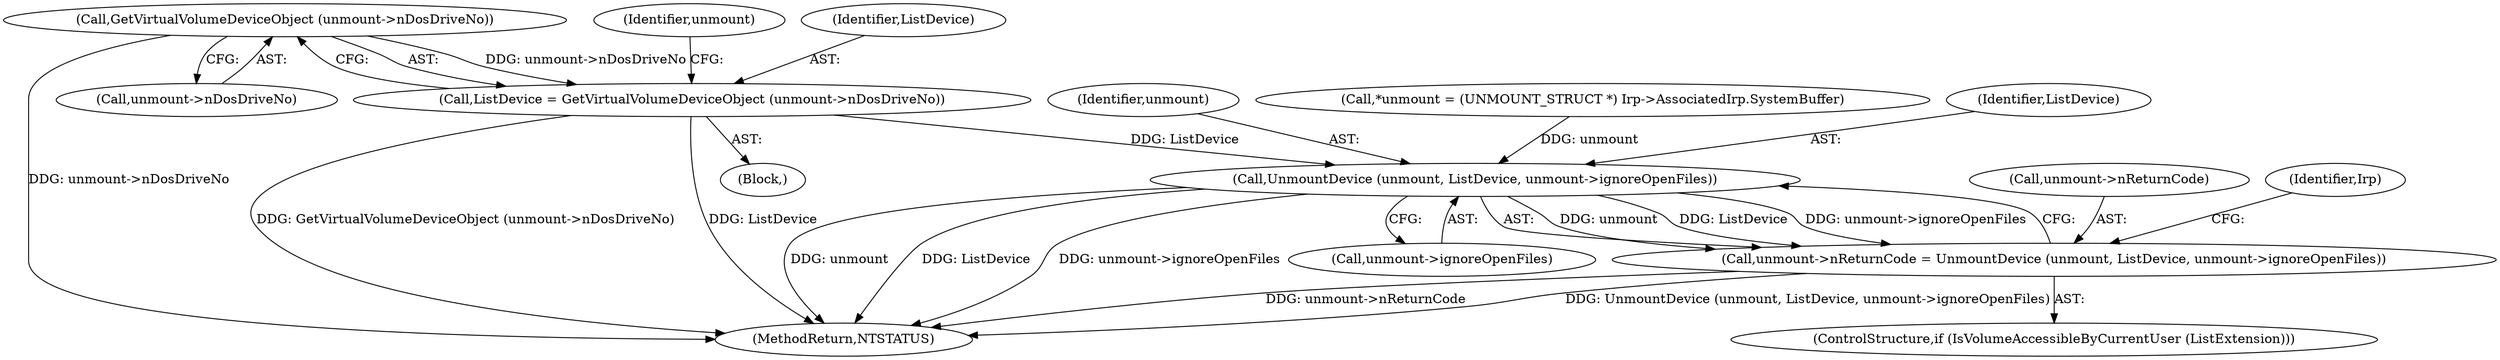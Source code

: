 digraph "0_VeraCrypt_f30f9339c9a0b9bbcc6f5ad38804af39db1f479e@pointer" {
"1002614" [label="(Call,GetVirtualVolumeDeviceObject (unmount->nDosDriveNo))"];
"1002612" [label="(Call,ListDevice = GetVirtualVolumeDeviceObject (unmount->nDosDriveNo))"];
"1002641" [label="(Call,UnmountDevice (unmount, ListDevice, unmount->ignoreOpenFiles))"];
"1002637" [label="(Call,unmount->nReturnCode = UnmountDevice (unmount, ListDevice, unmount->ignoreOpenFiles))"];
"1003125" [label="(MethodReturn,NTSTATUS)"];
"1002637" [label="(Call,unmount->nReturnCode = UnmountDevice (unmount, ListDevice, unmount->ignoreOpenFiles))"];
"1002642" [label="(Identifier,unmount)"];
"1002615" [label="(Call,unmount->nDosDriveNo)"];
"1002602" [label="(Call,*unmount = (UNMOUNT_STRUCT *) Irp->AssociatedIrp.SystemBuffer)"];
"1002643" [label="(Identifier,ListDevice)"];
"1002644" [label="(Call,unmount->ignoreOpenFiles)"];
"1002620" [label="(Identifier,unmount)"];
"1002638" [label="(Call,unmount->nReturnCode)"];
"1002613" [label="(Identifier,ListDevice)"];
"1002634" [label="(ControlStructure,if (IsVolumeAccessibleByCurrentUser (ListExtension)))"];
"1002614" [label="(Call,GetVirtualVolumeDeviceObject (unmount->nDosDriveNo))"];
"1002650" [label="(Identifier,Irp)"];
"1002600" [label="(Block,)"];
"1002612" [label="(Call,ListDevice = GetVirtualVolumeDeviceObject (unmount->nDosDriveNo))"];
"1002641" [label="(Call,UnmountDevice (unmount, ListDevice, unmount->ignoreOpenFiles))"];
"1002614" -> "1002612"  [label="AST: "];
"1002614" -> "1002615"  [label="CFG: "];
"1002615" -> "1002614"  [label="AST: "];
"1002612" -> "1002614"  [label="CFG: "];
"1002614" -> "1003125"  [label="DDG: unmount->nDosDriveNo"];
"1002614" -> "1002612"  [label="DDG: unmount->nDosDriveNo"];
"1002612" -> "1002600"  [label="AST: "];
"1002613" -> "1002612"  [label="AST: "];
"1002620" -> "1002612"  [label="CFG: "];
"1002612" -> "1003125"  [label="DDG: GetVirtualVolumeDeviceObject (unmount->nDosDriveNo)"];
"1002612" -> "1003125"  [label="DDG: ListDevice"];
"1002612" -> "1002641"  [label="DDG: ListDevice"];
"1002641" -> "1002637"  [label="AST: "];
"1002641" -> "1002644"  [label="CFG: "];
"1002642" -> "1002641"  [label="AST: "];
"1002643" -> "1002641"  [label="AST: "];
"1002644" -> "1002641"  [label="AST: "];
"1002637" -> "1002641"  [label="CFG: "];
"1002641" -> "1003125"  [label="DDG: unmount"];
"1002641" -> "1003125"  [label="DDG: ListDevice"];
"1002641" -> "1003125"  [label="DDG: unmount->ignoreOpenFiles"];
"1002641" -> "1002637"  [label="DDG: unmount"];
"1002641" -> "1002637"  [label="DDG: ListDevice"];
"1002641" -> "1002637"  [label="DDG: unmount->ignoreOpenFiles"];
"1002602" -> "1002641"  [label="DDG: unmount"];
"1002637" -> "1002634"  [label="AST: "];
"1002638" -> "1002637"  [label="AST: "];
"1002650" -> "1002637"  [label="CFG: "];
"1002637" -> "1003125"  [label="DDG: unmount->nReturnCode"];
"1002637" -> "1003125"  [label="DDG: UnmountDevice (unmount, ListDevice, unmount->ignoreOpenFiles)"];
}
